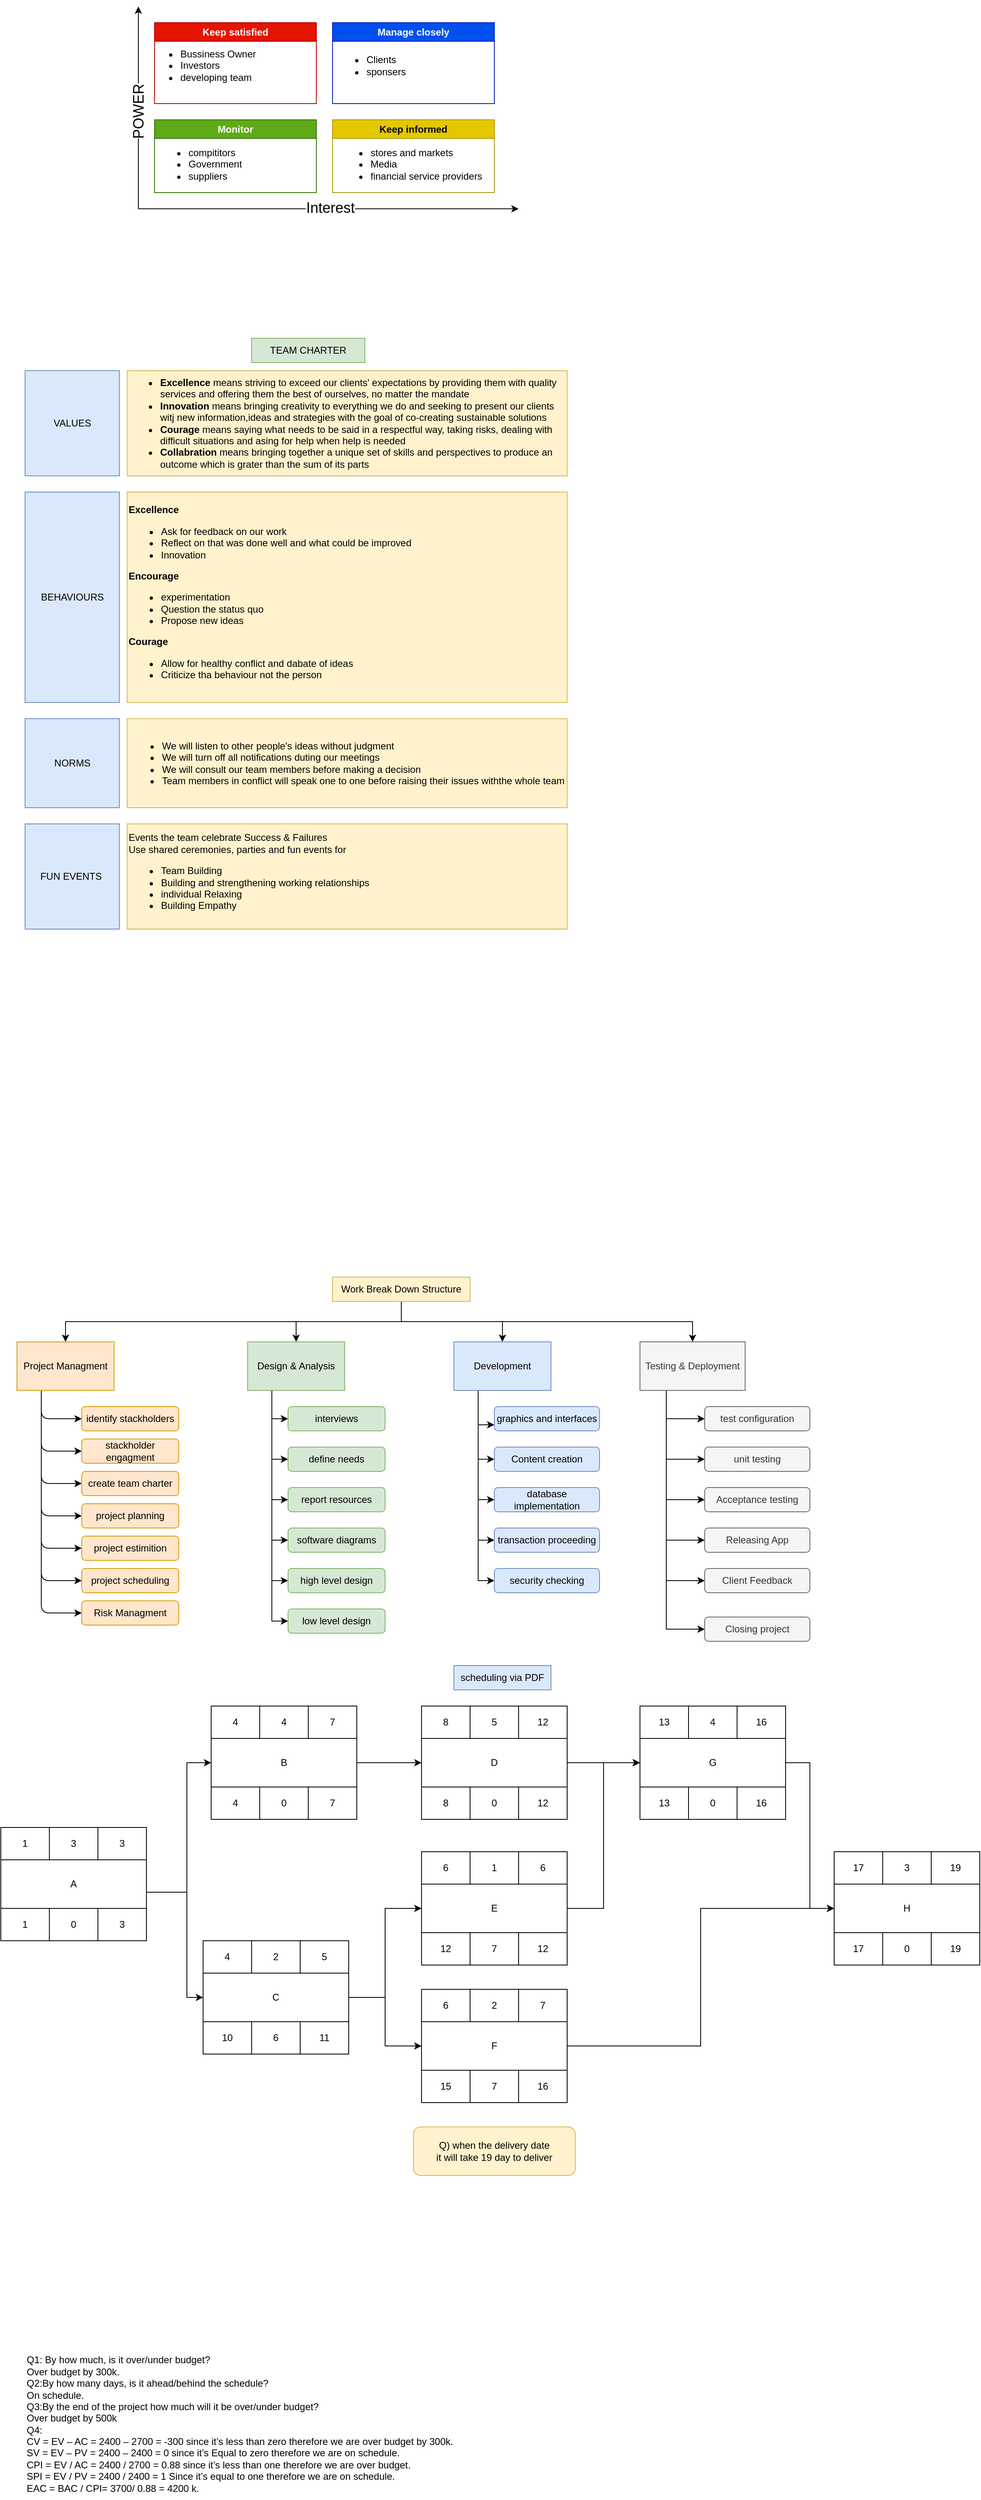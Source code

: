 <mxfile version="21.6.5" type="device">
  <diagram name="Page-1" id="Hnr4BT3DM6i87eSuXTA5">
    <mxGraphModel dx="568" dy="292" grid="1" gridSize="10" guides="1" tooltips="1" connect="1" arrows="1" fold="1" page="1" pageScale="1" pageWidth="1169" pageHeight="1654" math="0" shadow="0">
      <root>
        <mxCell id="0" />
        <mxCell id="1" parent="0" />
        <mxCell id="xO2AjzX3wB4_eJEhIPex-1" value="" style="endArrow=classic;html=1;rounded=0;" edge="1" parent="1">
          <mxGeometry width="50" height="50" relative="1" as="geometry">
            <mxPoint x="280" y="380" as="sourcePoint" />
            <mxPoint x="280" y="130" as="targetPoint" />
          </mxGeometry>
        </mxCell>
        <mxCell id="xO2AjzX3wB4_eJEhIPex-8" value="&lt;font style=&quot;font-size: 18px;&quot;&gt;POWER&lt;/font&gt;" style="edgeLabel;html=1;align=center;verticalAlign=middle;resizable=0;points=[];rotation=-90;" vertex="1" connectable="0" parent="xO2AjzX3wB4_eJEhIPex-1">
          <mxGeometry x="0.07" y="-4" relative="1" as="geometry">
            <mxPoint x="-4" y="14" as="offset" />
          </mxGeometry>
        </mxCell>
        <mxCell id="xO2AjzX3wB4_eJEhIPex-3" value="Keep satisfied" style="swimlane;whiteSpace=wrap;html=1;fillColor=#e51400;fontColor=#ffffff;strokeColor=#B20000;" vertex="1" parent="1">
          <mxGeometry x="300" y="150" width="200" height="100" as="geometry" />
        </mxCell>
        <mxCell id="xO2AjzX3wB4_eJEhIPex-10" value="&lt;ul&gt;&lt;li&gt;Bussiness Owner&lt;/li&gt;&lt;li&gt;Investors&lt;/li&gt;&lt;li&gt;developing team&lt;br&gt;&lt;/li&gt;&lt;/ul&gt;" style="text;html=1;align=left;verticalAlign=middle;resizable=0;points=[];autosize=1;strokeColor=none;fillColor=none;" vertex="1" parent="xO2AjzX3wB4_eJEhIPex-3">
          <mxGeometry x="-10" y="13" width="160" height="80" as="geometry" />
        </mxCell>
        <mxCell id="xO2AjzX3wB4_eJEhIPex-4" value="Manage closely" style="swimlane;whiteSpace=wrap;html=1;fillColor=#0050ef;fontColor=#ffffff;strokeColor=#001DBC;" vertex="1" parent="1">
          <mxGeometry x="520" y="150" width="200" height="100" as="geometry" />
        </mxCell>
        <mxCell id="xO2AjzX3wB4_eJEhIPex-15" value="&lt;ul&gt;&lt;li&gt;Clients&lt;/li&gt;&lt;li&gt;sponsers&lt;/li&gt;&lt;/ul&gt;" style="text;html=1;strokeColor=none;fillColor=none;align=left;verticalAlign=middle;whiteSpace=wrap;rounded=0;" vertex="1" parent="xO2AjzX3wB4_eJEhIPex-4">
          <mxGeometry y="38" width="60" height="30" as="geometry" />
        </mxCell>
        <mxCell id="xO2AjzX3wB4_eJEhIPex-5" value="Monitor" style="swimlane;whiteSpace=wrap;html=1;fillColor=#60a917;fontColor=#ffffff;strokeColor=#2D7600;" vertex="1" parent="1">
          <mxGeometry x="300" y="270" width="200" height="90" as="geometry" />
        </mxCell>
        <mxCell id="xO2AjzX3wB4_eJEhIPex-14" value="&lt;ul&gt;&lt;li&gt;compititors&lt;/li&gt;&lt;li&gt;Government&lt;br&gt;&lt;/li&gt;&lt;li&gt;suppliers&lt;br&gt;&lt;/li&gt;&lt;/ul&gt;" style="text;html=1;strokeColor=none;fillColor=none;align=left;verticalAlign=middle;whiteSpace=wrap;rounded=0;" vertex="1" parent="xO2AjzX3wB4_eJEhIPex-5">
          <mxGeometry y="40" width="60" height="30" as="geometry" />
        </mxCell>
        <mxCell id="xO2AjzX3wB4_eJEhIPex-6" value="Keep informed" style="swimlane;whiteSpace=wrap;html=1;fillColor=#e3c800;fontColor=#000000;strokeColor=#B09500;" vertex="1" parent="1">
          <mxGeometry x="520" y="270" width="200" height="90" as="geometry" />
        </mxCell>
        <mxCell id="xO2AjzX3wB4_eJEhIPex-13" value="&lt;ul&gt;&lt;li&gt;stores and markets&lt;/li&gt;&lt;li&gt;Media&lt;/li&gt;&lt;li&gt;financial service providers&lt;/li&gt;&lt;/ul&gt;" style="text;html=1;strokeColor=none;fillColor=none;align=left;verticalAlign=middle;whiteSpace=wrap;rounded=0;" vertex="1" parent="xO2AjzX3wB4_eJEhIPex-6">
          <mxGeometry x="5" y="40" width="190" height="30" as="geometry" />
        </mxCell>
        <mxCell id="xO2AjzX3wB4_eJEhIPex-7" value="" style="endArrow=classic;html=1;rounded=0;" edge="1" parent="1">
          <mxGeometry width="50" height="50" relative="1" as="geometry">
            <mxPoint x="280" y="380" as="sourcePoint" />
            <mxPoint x="750" y="380" as="targetPoint" />
          </mxGeometry>
        </mxCell>
        <mxCell id="xO2AjzX3wB4_eJEhIPex-9" value="&lt;font style=&quot;font-size: 18px;&quot;&gt;Interest&lt;/font&gt;" style="edgeLabel;html=1;align=center;verticalAlign=middle;resizable=0;points=[];" vertex="1" connectable="0" parent="xO2AjzX3wB4_eJEhIPex-7">
          <mxGeometry x="0.008" y="1" relative="1" as="geometry">
            <mxPoint as="offset" />
          </mxGeometry>
        </mxCell>
        <mxCell id="xO2AjzX3wB4_eJEhIPex-20" value="" style="group" vertex="1" connectable="0" parent="1">
          <mxGeometry x="140" y="580" width="670" height="130" as="geometry" />
        </mxCell>
        <mxCell id="xO2AjzX3wB4_eJEhIPex-18" value="VALUES" style="rounded=0;whiteSpace=wrap;html=1;fillColor=#dae8fc;strokeColor=#6c8ebf;" vertex="1" parent="xO2AjzX3wB4_eJEhIPex-20">
          <mxGeometry width="116.522" height="130" as="geometry" />
        </mxCell>
        <mxCell id="xO2AjzX3wB4_eJEhIPex-19" value="&lt;ul&gt;&lt;li style=&quot;text-align: left;&quot;&gt;&lt;b&gt;Excellence &lt;/b&gt;means striving to exceed our clients&#39; expectations by providing them with quality services and offering them the best of ourselves, no matter the mandate&lt;/li&gt;&lt;li style=&quot;text-align: left;&quot;&gt;&lt;b&gt;Innovation &lt;/b&gt;means bringing creativity to everything we do and seeking to present our clients witj new information,ideas and strategies with the goal of co-creating sustainable solutions&lt;/li&gt;&lt;li style=&quot;text-align: left;&quot;&gt;&lt;b&gt;Courage &lt;/b&gt;means saying what needs to be said in a respectful way, taking risks, dealing with difficult situations and asing for help when help is needed&lt;/li&gt;&lt;li style=&quot;text-align: left;&quot;&gt;&lt;b&gt;Collabration &lt;/b&gt;means bringing together a unique set of skills and perspectives to produce an outcome which is grater than the sum of its parts&lt;/li&gt;&lt;/ul&gt;" style="rounded=0;whiteSpace=wrap;html=1;fillColor=#fff2cc;strokeColor=#d6b656;" vertex="1" parent="xO2AjzX3wB4_eJEhIPex-20">
          <mxGeometry x="126.232" width="543.768" height="130" as="geometry" />
        </mxCell>
        <mxCell id="xO2AjzX3wB4_eJEhIPex-21" value="" style="group" vertex="1" connectable="0" parent="1">
          <mxGeometry x="140" y="730" width="670" height="260" as="geometry" />
        </mxCell>
        <mxCell id="xO2AjzX3wB4_eJEhIPex-22" value="BEHAVIOURS" style="rounded=0;whiteSpace=wrap;html=1;fillColor=#dae8fc;strokeColor=#6c8ebf;" vertex="1" parent="xO2AjzX3wB4_eJEhIPex-21">
          <mxGeometry width="116.522" height="260" as="geometry" />
        </mxCell>
        <mxCell id="xO2AjzX3wB4_eJEhIPex-23" value="&lt;div style=&quot;&quot;&gt;&lt;b style=&quot;background-color: initial;&quot;&gt;Excellence&lt;/b&gt;&lt;/div&gt;&lt;div style=&quot;&quot;&gt;&lt;ul&gt;&lt;li&gt;&lt;span style=&quot;background-color: initial;&quot;&gt;Ask for feedback on our work&lt;/span&gt;&lt;/li&gt;&lt;li&gt;&lt;span style=&quot;background-color: initial;&quot;&gt;Reflect on that was done well and what could be improved&amp;nbsp;&lt;/span&gt;&lt;/li&gt;&lt;li&gt;&lt;span style=&quot;background-color: initial;&quot;&gt;Innovation&lt;/span&gt;&lt;/li&gt;&lt;/ul&gt;&lt;/div&gt;&lt;div style=&quot;&quot;&gt;&lt;span style=&quot;background-color: initial;&quot;&gt;&lt;b&gt;Encourage&amp;nbsp;&lt;/b&gt;&lt;/span&gt;&lt;/div&gt;&lt;div style=&quot;&quot;&gt;&lt;ul&gt;&lt;li&gt;&lt;span style=&quot;background-color: initial;&quot;&gt;experimentation&lt;/span&gt;&lt;/li&gt;&lt;li&gt;&lt;span style=&quot;background-color: initial;&quot;&gt;Question the status quo&lt;/span&gt;&lt;/li&gt;&lt;li&gt;&lt;span style=&quot;background-color: initial;&quot;&gt;Propose new ideas&lt;/span&gt;&lt;/li&gt;&lt;/ul&gt;&lt;div&gt;&lt;b&gt;Courage&lt;/b&gt;&lt;/div&gt;&lt;div&gt;&lt;ul&gt;&lt;li&gt;Allow for healthy conflict and dabate of ideas&amp;nbsp;&lt;/li&gt;&lt;li&gt;Criticize tha behaviour not the person&lt;/li&gt;&lt;/ul&gt;&lt;/div&gt;&lt;/div&gt;" style="rounded=0;whiteSpace=wrap;html=1;align=left;fillColor=#fff2cc;strokeColor=#d6b656;" vertex="1" parent="xO2AjzX3wB4_eJEhIPex-21">
          <mxGeometry x="126.232" width="543.768" height="260" as="geometry" />
        </mxCell>
        <mxCell id="xO2AjzX3wB4_eJEhIPex-24" value="" style="group" vertex="1" connectable="0" parent="1">
          <mxGeometry x="140" y="1140" width="670" height="130" as="geometry" />
        </mxCell>
        <mxCell id="xO2AjzX3wB4_eJEhIPex-25" value="FUN EVENTS&amp;nbsp;" style="rounded=0;whiteSpace=wrap;html=1;fillColor=#dae8fc;strokeColor=#6c8ebf;" vertex="1" parent="xO2AjzX3wB4_eJEhIPex-24">
          <mxGeometry width="116.522" height="130" as="geometry" />
        </mxCell>
        <mxCell id="xO2AjzX3wB4_eJEhIPex-26" value="&lt;div style=&quot;&quot;&gt;&lt;span style=&quot;background-color: initial;&quot;&gt;Events the team celebrate Success &amp;amp; Failures&lt;/span&gt;&lt;/div&gt;&lt;div style=&quot;&quot;&gt;&lt;span style=&quot;background-color: initial;&quot;&gt;Use shared ceremonies, parties and fun events for&lt;/span&gt;&lt;/div&gt;&lt;div style=&quot;&quot;&gt;&lt;ul&gt;&lt;li&gt;&lt;span style=&quot;background-color: initial;&quot;&gt;Team Building&lt;/span&gt;&lt;/li&gt;&lt;li&gt;&lt;span style=&quot;background-color: initial;&quot;&gt;Building and strengthening working relationships&lt;/span&gt;&lt;/li&gt;&lt;li&gt;&lt;span style=&quot;background-color: initial;&quot;&gt;individual Relaxing&lt;/span&gt;&lt;/li&gt;&lt;li&gt;&lt;span style=&quot;background-color: initial;&quot;&gt;Building Empathy&lt;/span&gt;&lt;/li&gt;&lt;/ul&gt;&lt;/div&gt;" style="rounded=0;whiteSpace=wrap;html=1;align=left;fillColor=#fff2cc;strokeColor=#d6b656;" vertex="1" parent="xO2AjzX3wB4_eJEhIPex-24">
          <mxGeometry x="126.232" width="543.768" height="130" as="geometry" />
        </mxCell>
        <mxCell id="xO2AjzX3wB4_eJEhIPex-27" value="" style="group" vertex="1" connectable="0" parent="1">
          <mxGeometry x="140" y="1010" width="670" height="110" as="geometry" />
        </mxCell>
        <mxCell id="xO2AjzX3wB4_eJEhIPex-28" value="NORMS" style="rounded=0;whiteSpace=wrap;html=1;fillColor=#dae8fc;strokeColor=#6c8ebf;" vertex="1" parent="xO2AjzX3wB4_eJEhIPex-27">
          <mxGeometry width="116.522" height="110" as="geometry" />
        </mxCell>
        <mxCell id="xO2AjzX3wB4_eJEhIPex-29" value="&lt;div style=&quot;text-align: left;&quot;&gt;&lt;ul&gt;&lt;li&gt;&lt;span style=&quot;background-color: initial;&quot;&gt;We will listen to other people&#39;s ideas without judgment&lt;/span&gt;&lt;/li&gt;&lt;li&gt;&lt;span style=&quot;background-color: initial;&quot;&gt;We will turn off all notifications duting our meetings&lt;/span&gt;&lt;/li&gt;&lt;li&gt;&lt;span style=&quot;background-color: initial;&quot;&gt;We will consult our team members before making a decision&lt;/span&gt;&lt;/li&gt;&lt;li&gt;&lt;span style=&quot;background-color: initial;&quot;&gt;Team members in conflict will speak one to one before raising their issues withthe whole team&lt;/span&gt;&lt;/li&gt;&lt;/ul&gt;&lt;/div&gt;" style="rounded=0;whiteSpace=wrap;html=1;fillColor=#fff2cc;strokeColor=#d6b656;" vertex="1" parent="xO2AjzX3wB4_eJEhIPex-27">
          <mxGeometry x="126.232" width="543.768" height="110" as="geometry" />
        </mxCell>
        <mxCell id="xO2AjzX3wB4_eJEhIPex-37" value="TEAM CHARTER" style="text;html=1;strokeColor=#82b366;fillColor=#d5e8d4;align=center;verticalAlign=middle;whiteSpace=wrap;rounded=0;" vertex="1" parent="1">
          <mxGeometry x="420" y="540" width="140" height="30" as="geometry" />
        </mxCell>
        <mxCell id="xO2AjzX3wB4_eJEhIPex-83" style="edgeStyle=orthogonalEdgeStyle;rounded=0;orthogonalLoop=1;jettySize=auto;html=1;exitX=0.5;exitY=1;exitDx=0;exitDy=0;entryX=0.5;entryY=0;entryDx=0;entryDy=0;" edge="1" parent="1" source="xO2AjzX3wB4_eJEhIPex-38" target="xO2AjzX3wB4_eJEhIPex-39">
          <mxGeometry relative="1" as="geometry" />
        </mxCell>
        <mxCell id="xO2AjzX3wB4_eJEhIPex-84" style="edgeStyle=orthogonalEdgeStyle;rounded=0;orthogonalLoop=1;jettySize=auto;html=1;exitX=0.5;exitY=1;exitDx=0;exitDy=0;entryX=0.5;entryY=0;entryDx=0;entryDy=0;" edge="1" parent="1" source="xO2AjzX3wB4_eJEhIPex-38" target="xO2AjzX3wB4_eJEhIPex-40">
          <mxGeometry relative="1" as="geometry" />
        </mxCell>
        <mxCell id="xO2AjzX3wB4_eJEhIPex-85" style="edgeStyle=orthogonalEdgeStyle;rounded=0;orthogonalLoop=1;jettySize=auto;html=1;exitX=0.5;exitY=1;exitDx=0;exitDy=0;entryX=0.5;entryY=0;entryDx=0;entryDy=0;" edge="1" parent="1" source="xO2AjzX3wB4_eJEhIPex-38" target="xO2AjzX3wB4_eJEhIPex-41">
          <mxGeometry relative="1" as="geometry" />
        </mxCell>
        <mxCell id="xO2AjzX3wB4_eJEhIPex-86" style="edgeStyle=orthogonalEdgeStyle;rounded=0;orthogonalLoop=1;jettySize=auto;html=1;exitX=0.5;exitY=1;exitDx=0;exitDy=0;" edge="1" parent="1" source="xO2AjzX3wB4_eJEhIPex-38" target="xO2AjzX3wB4_eJEhIPex-42">
          <mxGeometry relative="1" as="geometry" />
        </mxCell>
        <mxCell id="xO2AjzX3wB4_eJEhIPex-38" value="Work Break Down Structure" style="text;html=1;strokeColor=#d6b656;fillColor=#fff2cc;align=center;verticalAlign=middle;whiteSpace=wrap;rounded=0;" vertex="1" parent="1">
          <mxGeometry x="520" y="1700" width="170" height="30" as="geometry" />
        </mxCell>
        <mxCell id="xO2AjzX3wB4_eJEhIPex-46" style="edgeStyle=orthogonalEdgeStyle;rounded=1;orthogonalLoop=1;jettySize=auto;html=1;exitX=0.25;exitY=1;exitDx=0;exitDy=0;entryX=0;entryY=0.5;entryDx=0;entryDy=0;" edge="1" parent="1" source="xO2AjzX3wB4_eJEhIPex-39" target="xO2AjzX3wB4_eJEhIPex-45">
          <mxGeometry relative="1" as="geometry" />
        </mxCell>
        <mxCell id="xO2AjzX3wB4_eJEhIPex-48" style="edgeStyle=orthogonalEdgeStyle;orthogonalLoop=1;jettySize=auto;html=1;exitX=0.25;exitY=1;exitDx=0;exitDy=0;entryX=0;entryY=0.5;entryDx=0;entryDy=0;rounded=1;" edge="1" parent="1" source="xO2AjzX3wB4_eJEhIPex-39" target="xO2AjzX3wB4_eJEhIPex-47">
          <mxGeometry relative="1" as="geometry" />
        </mxCell>
        <mxCell id="xO2AjzX3wB4_eJEhIPex-50" style="edgeStyle=orthogonalEdgeStyle;rounded=1;orthogonalLoop=1;jettySize=auto;html=1;exitX=0.25;exitY=1;exitDx=0;exitDy=0;entryX=0;entryY=0.5;entryDx=0;entryDy=0;" edge="1" parent="1" source="xO2AjzX3wB4_eJEhIPex-39" target="xO2AjzX3wB4_eJEhIPex-49">
          <mxGeometry relative="1" as="geometry" />
        </mxCell>
        <mxCell id="xO2AjzX3wB4_eJEhIPex-55" style="edgeStyle=orthogonalEdgeStyle;rounded=1;orthogonalLoop=1;jettySize=auto;html=1;exitX=0.25;exitY=1;exitDx=0;exitDy=0;entryX=0;entryY=0.5;entryDx=0;entryDy=0;" edge="1" parent="1" source="xO2AjzX3wB4_eJEhIPex-39" target="xO2AjzX3wB4_eJEhIPex-51">
          <mxGeometry relative="1" as="geometry" />
        </mxCell>
        <mxCell id="xO2AjzX3wB4_eJEhIPex-56" style="edgeStyle=orthogonalEdgeStyle;rounded=1;orthogonalLoop=1;jettySize=auto;html=1;exitX=0.25;exitY=1;exitDx=0;exitDy=0;entryX=0;entryY=0.5;entryDx=0;entryDy=0;" edge="1" parent="1" source="xO2AjzX3wB4_eJEhIPex-39" target="xO2AjzX3wB4_eJEhIPex-54">
          <mxGeometry relative="1" as="geometry" />
        </mxCell>
        <mxCell id="xO2AjzX3wB4_eJEhIPex-57" style="edgeStyle=orthogonalEdgeStyle;rounded=1;orthogonalLoop=1;jettySize=auto;html=1;exitX=0.25;exitY=1;exitDx=0;exitDy=0;entryX=0;entryY=0.5;entryDx=0;entryDy=0;" edge="1" parent="1" source="xO2AjzX3wB4_eJEhIPex-39" target="xO2AjzX3wB4_eJEhIPex-53">
          <mxGeometry relative="1" as="geometry" />
        </mxCell>
        <mxCell id="xO2AjzX3wB4_eJEhIPex-58" style="edgeStyle=orthogonalEdgeStyle;rounded=1;orthogonalLoop=1;jettySize=auto;html=1;exitX=0.25;exitY=1;exitDx=0;exitDy=0;entryX=0;entryY=0.5;entryDx=0;entryDy=0;" edge="1" parent="1" source="xO2AjzX3wB4_eJEhIPex-39" target="xO2AjzX3wB4_eJEhIPex-52">
          <mxGeometry relative="1" as="geometry" />
        </mxCell>
        <mxCell id="xO2AjzX3wB4_eJEhIPex-39" value="Project Managment" style="rounded=0;whiteSpace=wrap;html=1;fillColor=#ffe6cc;strokeColor=#d79b00;" vertex="1" parent="1">
          <mxGeometry x="130" y="1780" width="120" height="60" as="geometry" />
        </mxCell>
        <mxCell id="xO2AjzX3wB4_eJEhIPex-67" style="edgeStyle=orthogonalEdgeStyle;rounded=0;orthogonalLoop=1;jettySize=auto;html=1;exitX=0.25;exitY=1;exitDx=0;exitDy=0;entryX=0;entryY=0.5;entryDx=0;entryDy=0;" edge="1" parent="1" source="xO2AjzX3wB4_eJEhIPex-40" target="xO2AjzX3wB4_eJEhIPex-59">
          <mxGeometry relative="1" as="geometry" />
        </mxCell>
        <mxCell id="xO2AjzX3wB4_eJEhIPex-68" style="edgeStyle=orthogonalEdgeStyle;rounded=0;orthogonalLoop=1;jettySize=auto;html=1;exitX=0.25;exitY=1;exitDx=0;exitDy=0;entryX=0;entryY=0.5;entryDx=0;entryDy=0;" edge="1" parent="1" source="xO2AjzX3wB4_eJEhIPex-40" target="xO2AjzX3wB4_eJEhIPex-60">
          <mxGeometry relative="1" as="geometry" />
        </mxCell>
        <mxCell id="xO2AjzX3wB4_eJEhIPex-69" style="edgeStyle=orthogonalEdgeStyle;rounded=0;orthogonalLoop=1;jettySize=auto;html=1;exitX=0.25;exitY=1;exitDx=0;exitDy=0;entryX=0;entryY=0.5;entryDx=0;entryDy=0;" edge="1" parent="1" source="xO2AjzX3wB4_eJEhIPex-40" target="xO2AjzX3wB4_eJEhIPex-63">
          <mxGeometry relative="1" as="geometry" />
        </mxCell>
        <mxCell id="xO2AjzX3wB4_eJEhIPex-70" style="edgeStyle=orthogonalEdgeStyle;rounded=0;orthogonalLoop=1;jettySize=auto;html=1;exitX=0.25;exitY=1;exitDx=0;exitDy=0;entryX=0;entryY=0.5;entryDx=0;entryDy=0;" edge="1" parent="1" source="xO2AjzX3wB4_eJEhIPex-40" target="xO2AjzX3wB4_eJEhIPex-64">
          <mxGeometry relative="1" as="geometry" />
        </mxCell>
        <mxCell id="xO2AjzX3wB4_eJEhIPex-71" style="edgeStyle=orthogonalEdgeStyle;rounded=0;orthogonalLoop=1;jettySize=auto;html=1;exitX=0.25;exitY=1;exitDx=0;exitDy=0;entryX=0;entryY=0.5;entryDx=0;entryDy=0;" edge="1" parent="1" source="xO2AjzX3wB4_eJEhIPex-40" target="xO2AjzX3wB4_eJEhIPex-65">
          <mxGeometry relative="1" as="geometry" />
        </mxCell>
        <mxCell id="xO2AjzX3wB4_eJEhIPex-72" style="edgeStyle=orthogonalEdgeStyle;rounded=0;orthogonalLoop=1;jettySize=auto;html=1;exitX=0.25;exitY=1;exitDx=0;exitDy=0;entryX=0;entryY=0.5;entryDx=0;entryDy=0;" edge="1" parent="1" source="xO2AjzX3wB4_eJEhIPex-40" target="xO2AjzX3wB4_eJEhIPex-66">
          <mxGeometry relative="1" as="geometry" />
        </mxCell>
        <mxCell id="xO2AjzX3wB4_eJEhIPex-40" value="Design &amp;amp; Analysis" style="rounded=0;whiteSpace=wrap;html=1;fillColor=#d5e8d4;strokeColor=#82b366;" vertex="1" parent="1">
          <mxGeometry x="415" y="1780" width="120" height="60" as="geometry" />
        </mxCell>
        <mxCell id="xO2AjzX3wB4_eJEhIPex-78" style="edgeStyle=orthogonalEdgeStyle;rounded=0;orthogonalLoop=1;jettySize=auto;html=1;exitX=0.25;exitY=1;exitDx=0;exitDy=0;entryX=0;entryY=0.75;entryDx=0;entryDy=0;" edge="1" parent="1" source="xO2AjzX3wB4_eJEhIPex-41" target="xO2AjzX3wB4_eJEhIPex-73">
          <mxGeometry relative="1" as="geometry" />
        </mxCell>
        <mxCell id="xO2AjzX3wB4_eJEhIPex-79" style="edgeStyle=orthogonalEdgeStyle;rounded=0;orthogonalLoop=1;jettySize=auto;html=1;exitX=0.25;exitY=1;exitDx=0;exitDy=0;entryX=0;entryY=0.5;entryDx=0;entryDy=0;" edge="1" parent="1" source="xO2AjzX3wB4_eJEhIPex-41" target="xO2AjzX3wB4_eJEhIPex-74">
          <mxGeometry relative="1" as="geometry" />
        </mxCell>
        <mxCell id="xO2AjzX3wB4_eJEhIPex-80" style="edgeStyle=orthogonalEdgeStyle;rounded=0;orthogonalLoop=1;jettySize=auto;html=1;exitX=0.25;exitY=1;exitDx=0;exitDy=0;entryX=0;entryY=0.5;entryDx=0;entryDy=0;" edge="1" parent="1" source="xO2AjzX3wB4_eJEhIPex-41" target="xO2AjzX3wB4_eJEhIPex-75">
          <mxGeometry relative="1" as="geometry" />
        </mxCell>
        <mxCell id="xO2AjzX3wB4_eJEhIPex-81" style="edgeStyle=orthogonalEdgeStyle;rounded=0;orthogonalLoop=1;jettySize=auto;html=1;exitX=0.25;exitY=1;exitDx=0;exitDy=0;entryX=0;entryY=0.5;entryDx=0;entryDy=0;" edge="1" parent="1" source="xO2AjzX3wB4_eJEhIPex-41" target="xO2AjzX3wB4_eJEhIPex-76">
          <mxGeometry relative="1" as="geometry" />
        </mxCell>
        <mxCell id="xO2AjzX3wB4_eJEhIPex-82" style="edgeStyle=orthogonalEdgeStyle;rounded=0;orthogonalLoop=1;jettySize=auto;html=1;exitX=0.25;exitY=1;exitDx=0;exitDy=0;entryX=0;entryY=0.5;entryDx=0;entryDy=0;" edge="1" parent="1" source="xO2AjzX3wB4_eJEhIPex-41" target="xO2AjzX3wB4_eJEhIPex-77">
          <mxGeometry relative="1" as="geometry" />
        </mxCell>
        <mxCell id="xO2AjzX3wB4_eJEhIPex-41" value="Development" style="rounded=0;whiteSpace=wrap;html=1;fillColor=#dae8fc;strokeColor=#6c8ebf;" vertex="1" parent="1">
          <mxGeometry x="670" y="1780" width="120" height="60" as="geometry" />
        </mxCell>
        <mxCell id="xO2AjzX3wB4_eJEhIPex-94" style="edgeStyle=orthogonalEdgeStyle;rounded=0;orthogonalLoop=1;jettySize=auto;html=1;exitX=0.25;exitY=1;exitDx=0;exitDy=0;entryX=0;entryY=0.5;entryDx=0;entryDy=0;" edge="1" parent="1" source="xO2AjzX3wB4_eJEhIPex-42" target="xO2AjzX3wB4_eJEhIPex-88">
          <mxGeometry relative="1" as="geometry" />
        </mxCell>
        <mxCell id="xO2AjzX3wB4_eJEhIPex-95" style="edgeStyle=orthogonalEdgeStyle;rounded=0;orthogonalLoop=1;jettySize=auto;html=1;exitX=0.25;exitY=1;exitDx=0;exitDy=0;entryX=0;entryY=0.5;entryDx=0;entryDy=0;" edge="1" parent="1" source="xO2AjzX3wB4_eJEhIPex-42" target="xO2AjzX3wB4_eJEhIPex-87">
          <mxGeometry relative="1" as="geometry" />
        </mxCell>
        <mxCell id="xO2AjzX3wB4_eJEhIPex-96" style="edgeStyle=orthogonalEdgeStyle;rounded=0;orthogonalLoop=1;jettySize=auto;html=1;exitX=0.25;exitY=1;exitDx=0;exitDy=0;entryX=0;entryY=0.5;entryDx=0;entryDy=0;" edge="1" parent="1" source="xO2AjzX3wB4_eJEhIPex-42" target="xO2AjzX3wB4_eJEhIPex-89">
          <mxGeometry relative="1" as="geometry" />
        </mxCell>
        <mxCell id="xO2AjzX3wB4_eJEhIPex-97" style="edgeStyle=orthogonalEdgeStyle;rounded=0;orthogonalLoop=1;jettySize=auto;html=1;exitX=0.25;exitY=1;exitDx=0;exitDy=0;entryX=0;entryY=0.5;entryDx=0;entryDy=0;" edge="1" parent="1" source="xO2AjzX3wB4_eJEhIPex-42" target="xO2AjzX3wB4_eJEhIPex-90">
          <mxGeometry relative="1" as="geometry" />
        </mxCell>
        <mxCell id="xO2AjzX3wB4_eJEhIPex-98" style="edgeStyle=orthogonalEdgeStyle;rounded=0;orthogonalLoop=1;jettySize=auto;html=1;exitX=0.25;exitY=1;exitDx=0;exitDy=0;entryX=0;entryY=0.5;entryDx=0;entryDy=0;" edge="1" parent="1" source="xO2AjzX3wB4_eJEhIPex-42" target="xO2AjzX3wB4_eJEhIPex-92">
          <mxGeometry relative="1" as="geometry" />
        </mxCell>
        <mxCell id="xO2AjzX3wB4_eJEhIPex-99" style="edgeStyle=orthogonalEdgeStyle;rounded=0;orthogonalLoop=1;jettySize=auto;html=1;exitX=0.25;exitY=1;exitDx=0;exitDy=0;entryX=0;entryY=0.5;entryDx=0;entryDy=0;" edge="1" parent="1" source="xO2AjzX3wB4_eJEhIPex-42" target="xO2AjzX3wB4_eJEhIPex-93">
          <mxGeometry relative="1" as="geometry" />
        </mxCell>
        <mxCell id="xO2AjzX3wB4_eJEhIPex-42" value="Testing &amp;amp; Deployment" style="rounded=0;whiteSpace=wrap;html=1;fillColor=#f5f5f5;fontColor=#333333;strokeColor=#666666;" vertex="1" parent="1">
          <mxGeometry x="900" y="1780" width="130" height="60" as="geometry" />
        </mxCell>
        <mxCell id="xO2AjzX3wB4_eJEhIPex-45" value="identify stackholders" style="rounded=1;whiteSpace=wrap;html=1;fillColor=#ffe6cc;strokeColor=#d79b00;" vertex="1" parent="1">
          <mxGeometry x="210" y="1860" width="120" height="30" as="geometry" />
        </mxCell>
        <mxCell id="xO2AjzX3wB4_eJEhIPex-47" value="stackholder engagment" style="rounded=1;whiteSpace=wrap;html=1;fillColor=#ffe6cc;strokeColor=#d79b00;" vertex="1" parent="1">
          <mxGeometry x="210" y="1900" width="120" height="30" as="geometry" />
        </mxCell>
        <mxCell id="xO2AjzX3wB4_eJEhIPex-49" value="create team charter" style="rounded=1;whiteSpace=wrap;html=1;fillColor=#ffe6cc;strokeColor=#d79b00;" vertex="1" parent="1">
          <mxGeometry x="210" y="1940" width="120" height="30" as="geometry" />
        </mxCell>
        <mxCell id="xO2AjzX3wB4_eJEhIPex-51" value="project planning" style="rounded=1;whiteSpace=wrap;html=1;fillColor=#ffe6cc;strokeColor=#d79b00;" vertex="1" parent="1">
          <mxGeometry x="210" y="1980" width="120" height="30" as="geometry" />
        </mxCell>
        <mxCell id="xO2AjzX3wB4_eJEhIPex-52" value="Risk Managment" style="rounded=1;whiteSpace=wrap;html=1;fillColor=#ffe6cc;strokeColor=#d79b00;" vertex="1" parent="1">
          <mxGeometry x="210" y="2100" width="120" height="30" as="geometry" />
        </mxCell>
        <mxCell id="xO2AjzX3wB4_eJEhIPex-53" value="project scheduling" style="rounded=1;whiteSpace=wrap;html=1;fillColor=#ffe6cc;strokeColor=#d79b00;" vertex="1" parent="1">
          <mxGeometry x="210" y="2060" width="120" height="30" as="geometry" />
        </mxCell>
        <mxCell id="xO2AjzX3wB4_eJEhIPex-54" value="project estimition" style="rounded=1;whiteSpace=wrap;html=1;fillColor=#ffe6cc;strokeColor=#d79b00;" vertex="1" parent="1">
          <mxGeometry x="210" y="2020" width="120" height="30" as="geometry" />
        </mxCell>
        <mxCell id="xO2AjzX3wB4_eJEhIPex-59" value="interviews" style="rounded=1;whiteSpace=wrap;html=1;fillColor=#d5e8d4;strokeColor=#82b366;" vertex="1" parent="1">
          <mxGeometry x="465" y="1860" width="120" height="30" as="geometry" />
        </mxCell>
        <mxCell id="xO2AjzX3wB4_eJEhIPex-60" value="define needs" style="rounded=1;whiteSpace=wrap;html=1;fillColor=#d5e8d4;strokeColor=#82b366;" vertex="1" parent="1">
          <mxGeometry x="465" y="1910" width="120" height="30" as="geometry" />
        </mxCell>
        <mxCell id="xO2AjzX3wB4_eJEhIPex-63" value="report resources" style="rounded=1;whiteSpace=wrap;html=1;fillColor=#d5e8d4;strokeColor=#82b366;" vertex="1" parent="1">
          <mxGeometry x="465" y="1960" width="120" height="30" as="geometry" />
        </mxCell>
        <mxCell id="xO2AjzX3wB4_eJEhIPex-64" value="software diagrams" style="rounded=1;whiteSpace=wrap;html=1;fillColor=#d5e8d4;strokeColor=#82b366;" vertex="1" parent="1">
          <mxGeometry x="465" y="2010" width="120" height="30" as="geometry" />
        </mxCell>
        <mxCell id="xO2AjzX3wB4_eJEhIPex-65" value="high level design" style="rounded=1;whiteSpace=wrap;html=1;fillColor=#d5e8d4;strokeColor=#82b366;" vertex="1" parent="1">
          <mxGeometry x="465" y="2060" width="120" height="30" as="geometry" />
        </mxCell>
        <mxCell id="xO2AjzX3wB4_eJEhIPex-66" value="low level design" style="rounded=1;whiteSpace=wrap;html=1;fillColor=#d5e8d4;strokeColor=#82b366;" vertex="1" parent="1">
          <mxGeometry x="465" y="2110" width="120" height="30" as="geometry" />
        </mxCell>
        <mxCell id="xO2AjzX3wB4_eJEhIPex-73" value="graphics and interfaces" style="rounded=1;whiteSpace=wrap;html=1;fillColor=#dae8fc;strokeColor=#6c8ebf;" vertex="1" parent="1">
          <mxGeometry x="720" y="1860" width="130" height="30" as="geometry" />
        </mxCell>
        <mxCell id="xO2AjzX3wB4_eJEhIPex-74" value="Content creation" style="rounded=1;whiteSpace=wrap;html=1;fillColor=#dae8fc;strokeColor=#6c8ebf;" vertex="1" parent="1">
          <mxGeometry x="720" y="1910" width="130" height="30" as="geometry" />
        </mxCell>
        <mxCell id="xO2AjzX3wB4_eJEhIPex-75" value="database implementation" style="rounded=1;whiteSpace=wrap;html=1;fillColor=#dae8fc;strokeColor=#6c8ebf;" vertex="1" parent="1">
          <mxGeometry x="720" y="1960" width="130" height="30" as="geometry" />
        </mxCell>
        <mxCell id="xO2AjzX3wB4_eJEhIPex-76" value="transaction proceeding" style="rounded=1;whiteSpace=wrap;html=1;fillColor=#dae8fc;strokeColor=#6c8ebf;" vertex="1" parent="1">
          <mxGeometry x="720" y="2010" width="130" height="30" as="geometry" />
        </mxCell>
        <mxCell id="xO2AjzX3wB4_eJEhIPex-77" value="security checking" style="rounded=1;whiteSpace=wrap;html=1;fillColor=#dae8fc;strokeColor=#6c8ebf;" vertex="1" parent="1">
          <mxGeometry x="720" y="2060" width="130" height="30" as="geometry" />
        </mxCell>
        <mxCell id="xO2AjzX3wB4_eJEhIPex-87" value="unit testing" style="rounded=1;whiteSpace=wrap;html=1;fillColor=#f5f5f5;fontColor=#333333;strokeColor=#666666;" vertex="1" parent="1">
          <mxGeometry x="980" y="1910" width="130" height="30" as="geometry" />
        </mxCell>
        <mxCell id="xO2AjzX3wB4_eJEhIPex-88" value="test configuration" style="rounded=1;whiteSpace=wrap;html=1;fillColor=#f5f5f5;fontColor=#333333;strokeColor=#666666;" vertex="1" parent="1">
          <mxGeometry x="980" y="1860" width="130" height="30" as="geometry" />
        </mxCell>
        <mxCell id="xO2AjzX3wB4_eJEhIPex-89" value="Acceptance testing" style="rounded=1;whiteSpace=wrap;html=1;fillColor=#f5f5f5;fontColor=#333333;strokeColor=#666666;" vertex="1" parent="1">
          <mxGeometry x="980" y="1960" width="130" height="30" as="geometry" />
        </mxCell>
        <mxCell id="xO2AjzX3wB4_eJEhIPex-90" value="Releasing App" style="rounded=1;whiteSpace=wrap;html=1;fillColor=#f5f5f5;fontColor=#333333;strokeColor=#666666;" vertex="1" parent="1">
          <mxGeometry x="980" y="2010" width="130" height="30" as="geometry" />
        </mxCell>
        <mxCell id="xO2AjzX3wB4_eJEhIPex-92" value="Client Feedback" style="rounded=1;whiteSpace=wrap;html=1;fillColor=#f5f5f5;fontColor=#333333;strokeColor=#666666;" vertex="1" parent="1">
          <mxGeometry x="980" y="2060" width="130" height="30" as="geometry" />
        </mxCell>
        <mxCell id="xO2AjzX3wB4_eJEhIPex-93" value="Closing project" style="rounded=1;whiteSpace=wrap;html=1;fillColor=#f5f5f5;fontColor=#333333;strokeColor=#666666;" vertex="1" parent="1">
          <mxGeometry x="980" y="2120" width="130" height="30" as="geometry" />
        </mxCell>
        <mxCell id="xO2AjzX3wB4_eJEhIPex-109" value="" style="group" vertex="1" connectable="0" parent="1">
          <mxGeometry x="110" y="2360" width="180" height="160" as="geometry" />
        </mxCell>
        <mxCell id="xO2AjzX3wB4_eJEhIPex-100" value="A" style="rounded=0;whiteSpace=wrap;html=1;" vertex="1" parent="xO2AjzX3wB4_eJEhIPex-109">
          <mxGeometry y="60" width="180" height="60" as="geometry" />
        </mxCell>
        <mxCell id="xO2AjzX3wB4_eJEhIPex-104" value="" style="group" vertex="1" connectable="0" parent="xO2AjzX3wB4_eJEhIPex-109">
          <mxGeometry width="180" height="60" as="geometry" />
        </mxCell>
        <mxCell id="xO2AjzX3wB4_eJEhIPex-101" value="1" style="rounded=0;whiteSpace=wrap;html=1;" vertex="1" parent="xO2AjzX3wB4_eJEhIPex-104">
          <mxGeometry y="20" width="60" height="40" as="geometry" />
        </mxCell>
        <mxCell id="xO2AjzX3wB4_eJEhIPex-102" value="3" style="rounded=0;whiteSpace=wrap;html=1;" vertex="1" parent="xO2AjzX3wB4_eJEhIPex-104">
          <mxGeometry x="60" y="20" width="60" height="40" as="geometry" />
        </mxCell>
        <mxCell id="xO2AjzX3wB4_eJEhIPex-103" value="3" style="rounded=0;whiteSpace=wrap;html=1;" vertex="1" parent="xO2AjzX3wB4_eJEhIPex-104">
          <mxGeometry x="120" y="20" width="60" height="40" as="geometry" />
        </mxCell>
        <mxCell id="xO2AjzX3wB4_eJEhIPex-105" value="" style="group" vertex="1" connectable="0" parent="xO2AjzX3wB4_eJEhIPex-109">
          <mxGeometry y="120" width="180" height="40" as="geometry" />
        </mxCell>
        <mxCell id="xO2AjzX3wB4_eJEhIPex-106" value="1" style="rounded=0;whiteSpace=wrap;html=1;" vertex="1" parent="xO2AjzX3wB4_eJEhIPex-105">
          <mxGeometry width="60" height="40" as="geometry" />
        </mxCell>
        <mxCell id="xO2AjzX3wB4_eJEhIPex-107" value="0" style="rounded=0;whiteSpace=wrap;html=1;" vertex="1" parent="xO2AjzX3wB4_eJEhIPex-105">
          <mxGeometry x="60" width="60" height="40" as="geometry" />
        </mxCell>
        <mxCell id="xO2AjzX3wB4_eJEhIPex-108" value="3" style="rounded=0;whiteSpace=wrap;html=1;" vertex="1" parent="xO2AjzX3wB4_eJEhIPex-105">
          <mxGeometry x="120" width="60" height="40" as="geometry" />
        </mxCell>
        <mxCell id="xO2AjzX3wB4_eJEhIPex-110" value="" style="group" vertex="1" connectable="0" parent="1">
          <mxGeometry x="370" y="2210" width="180" height="160" as="geometry" />
        </mxCell>
        <mxCell id="xO2AjzX3wB4_eJEhIPex-111" value="B" style="rounded=0;whiteSpace=wrap;html=1;" vertex="1" parent="xO2AjzX3wB4_eJEhIPex-110">
          <mxGeometry y="60" width="180" height="60" as="geometry" />
        </mxCell>
        <mxCell id="xO2AjzX3wB4_eJEhIPex-112" value="" style="group" vertex="1" connectable="0" parent="xO2AjzX3wB4_eJEhIPex-110">
          <mxGeometry width="180" height="60" as="geometry" />
        </mxCell>
        <mxCell id="xO2AjzX3wB4_eJEhIPex-113" value="4" style="rounded=0;whiteSpace=wrap;html=1;" vertex="1" parent="xO2AjzX3wB4_eJEhIPex-112">
          <mxGeometry y="20" width="60" height="40" as="geometry" />
        </mxCell>
        <mxCell id="xO2AjzX3wB4_eJEhIPex-114" value="4" style="rounded=0;whiteSpace=wrap;html=1;" vertex="1" parent="xO2AjzX3wB4_eJEhIPex-112">
          <mxGeometry x="60" y="20" width="60" height="40" as="geometry" />
        </mxCell>
        <mxCell id="xO2AjzX3wB4_eJEhIPex-115" value="7" style="rounded=0;whiteSpace=wrap;html=1;" vertex="1" parent="xO2AjzX3wB4_eJEhIPex-112">
          <mxGeometry x="120" y="20" width="60" height="40" as="geometry" />
        </mxCell>
        <mxCell id="xO2AjzX3wB4_eJEhIPex-116" value="" style="group" vertex="1" connectable="0" parent="xO2AjzX3wB4_eJEhIPex-110">
          <mxGeometry y="120" width="180" height="40" as="geometry" />
        </mxCell>
        <mxCell id="xO2AjzX3wB4_eJEhIPex-117" value="4" style="rounded=0;whiteSpace=wrap;html=1;" vertex="1" parent="xO2AjzX3wB4_eJEhIPex-116">
          <mxGeometry width="60" height="40" as="geometry" />
        </mxCell>
        <mxCell id="xO2AjzX3wB4_eJEhIPex-118" value="0" style="rounded=0;whiteSpace=wrap;html=1;" vertex="1" parent="xO2AjzX3wB4_eJEhIPex-116">
          <mxGeometry x="60" width="60" height="40" as="geometry" />
        </mxCell>
        <mxCell id="xO2AjzX3wB4_eJEhIPex-119" value="7" style="rounded=0;whiteSpace=wrap;html=1;" vertex="1" parent="xO2AjzX3wB4_eJEhIPex-116">
          <mxGeometry x="120" width="60" height="40" as="geometry" />
        </mxCell>
        <mxCell id="xO2AjzX3wB4_eJEhIPex-120" value="" style="group" vertex="1" connectable="0" parent="1">
          <mxGeometry x="360" y="2500" width="180" height="160" as="geometry" />
        </mxCell>
        <mxCell id="xO2AjzX3wB4_eJEhIPex-121" value="C" style="rounded=0;whiteSpace=wrap;html=1;" vertex="1" parent="xO2AjzX3wB4_eJEhIPex-120">
          <mxGeometry y="60" width="180" height="60" as="geometry" />
        </mxCell>
        <mxCell id="xO2AjzX3wB4_eJEhIPex-122" value="" style="group" vertex="1" connectable="0" parent="xO2AjzX3wB4_eJEhIPex-120">
          <mxGeometry width="180" height="60" as="geometry" />
        </mxCell>
        <mxCell id="xO2AjzX3wB4_eJEhIPex-123" value="4" style="rounded=0;whiteSpace=wrap;html=1;" vertex="1" parent="xO2AjzX3wB4_eJEhIPex-122">
          <mxGeometry y="20" width="60" height="40" as="geometry" />
        </mxCell>
        <mxCell id="xO2AjzX3wB4_eJEhIPex-124" value="2" style="rounded=0;whiteSpace=wrap;html=1;" vertex="1" parent="xO2AjzX3wB4_eJEhIPex-122">
          <mxGeometry x="60" y="20" width="60" height="40" as="geometry" />
        </mxCell>
        <mxCell id="xO2AjzX3wB4_eJEhIPex-125" value="5" style="rounded=0;whiteSpace=wrap;html=1;" vertex="1" parent="xO2AjzX3wB4_eJEhIPex-122">
          <mxGeometry x="120" y="20" width="60" height="40" as="geometry" />
        </mxCell>
        <mxCell id="xO2AjzX3wB4_eJEhIPex-126" value="" style="group" vertex="1" connectable="0" parent="xO2AjzX3wB4_eJEhIPex-120">
          <mxGeometry y="120" width="180" height="40" as="geometry" />
        </mxCell>
        <mxCell id="xO2AjzX3wB4_eJEhIPex-127" value="10" style="rounded=0;whiteSpace=wrap;html=1;" vertex="1" parent="xO2AjzX3wB4_eJEhIPex-126">
          <mxGeometry width="60" height="40" as="geometry" />
        </mxCell>
        <mxCell id="xO2AjzX3wB4_eJEhIPex-128" value="6" style="rounded=0;whiteSpace=wrap;html=1;" vertex="1" parent="xO2AjzX3wB4_eJEhIPex-126">
          <mxGeometry x="60" width="60" height="40" as="geometry" />
        </mxCell>
        <mxCell id="xO2AjzX3wB4_eJEhIPex-129" value="11" style="rounded=0;whiteSpace=wrap;html=1;" vertex="1" parent="xO2AjzX3wB4_eJEhIPex-126">
          <mxGeometry x="120" width="60" height="40" as="geometry" />
        </mxCell>
        <mxCell id="xO2AjzX3wB4_eJEhIPex-130" value="" style="group" vertex="1" connectable="0" parent="1">
          <mxGeometry x="630" y="2210" width="180" height="160" as="geometry" />
        </mxCell>
        <mxCell id="xO2AjzX3wB4_eJEhIPex-131" value="D" style="rounded=0;whiteSpace=wrap;html=1;" vertex="1" parent="xO2AjzX3wB4_eJEhIPex-130">
          <mxGeometry y="60" width="180" height="60" as="geometry" />
        </mxCell>
        <mxCell id="xO2AjzX3wB4_eJEhIPex-132" value="" style="group" vertex="1" connectable="0" parent="xO2AjzX3wB4_eJEhIPex-130">
          <mxGeometry width="180" height="60" as="geometry" />
        </mxCell>
        <mxCell id="xO2AjzX3wB4_eJEhIPex-133" value="8" style="rounded=0;whiteSpace=wrap;html=1;" vertex="1" parent="xO2AjzX3wB4_eJEhIPex-132">
          <mxGeometry y="20" width="60" height="40" as="geometry" />
        </mxCell>
        <mxCell id="xO2AjzX3wB4_eJEhIPex-134" value="5" style="rounded=0;whiteSpace=wrap;html=1;" vertex="1" parent="xO2AjzX3wB4_eJEhIPex-132">
          <mxGeometry x="60" y="20" width="60" height="40" as="geometry" />
        </mxCell>
        <mxCell id="xO2AjzX3wB4_eJEhIPex-135" value="12" style="rounded=0;whiteSpace=wrap;html=1;" vertex="1" parent="xO2AjzX3wB4_eJEhIPex-132">
          <mxGeometry x="120" y="20" width="60" height="40" as="geometry" />
        </mxCell>
        <mxCell id="xO2AjzX3wB4_eJEhIPex-136" value="" style="group" vertex="1" connectable="0" parent="xO2AjzX3wB4_eJEhIPex-130">
          <mxGeometry y="120" width="180" height="40" as="geometry" />
        </mxCell>
        <mxCell id="xO2AjzX3wB4_eJEhIPex-137" value="8" style="rounded=0;whiteSpace=wrap;html=1;" vertex="1" parent="xO2AjzX3wB4_eJEhIPex-136">
          <mxGeometry width="60" height="40" as="geometry" />
        </mxCell>
        <mxCell id="xO2AjzX3wB4_eJEhIPex-138" value="0" style="rounded=0;whiteSpace=wrap;html=1;" vertex="1" parent="xO2AjzX3wB4_eJEhIPex-136">
          <mxGeometry x="60" width="60" height="40" as="geometry" />
        </mxCell>
        <mxCell id="xO2AjzX3wB4_eJEhIPex-139" value="12" style="rounded=0;whiteSpace=wrap;html=1;" vertex="1" parent="xO2AjzX3wB4_eJEhIPex-136">
          <mxGeometry x="120" width="60" height="40" as="geometry" />
        </mxCell>
        <mxCell id="xO2AjzX3wB4_eJEhIPex-141" value="" style="group" vertex="1" connectable="0" parent="1">
          <mxGeometry x="900" y="2210" width="180" height="160" as="geometry" />
        </mxCell>
        <mxCell id="xO2AjzX3wB4_eJEhIPex-142" value="G" style="rounded=0;whiteSpace=wrap;html=1;" vertex="1" parent="xO2AjzX3wB4_eJEhIPex-141">
          <mxGeometry y="60" width="180" height="60" as="geometry" />
        </mxCell>
        <mxCell id="xO2AjzX3wB4_eJEhIPex-143" value="" style="group" vertex="1" connectable="0" parent="xO2AjzX3wB4_eJEhIPex-141">
          <mxGeometry width="180" height="60" as="geometry" />
        </mxCell>
        <mxCell id="xO2AjzX3wB4_eJEhIPex-144" value="13" style="rounded=0;whiteSpace=wrap;html=1;" vertex="1" parent="xO2AjzX3wB4_eJEhIPex-143">
          <mxGeometry y="20" width="60" height="40" as="geometry" />
        </mxCell>
        <mxCell id="xO2AjzX3wB4_eJEhIPex-145" value="4" style="rounded=0;whiteSpace=wrap;html=1;" vertex="1" parent="xO2AjzX3wB4_eJEhIPex-143">
          <mxGeometry x="60" y="20" width="60" height="40" as="geometry" />
        </mxCell>
        <mxCell id="xO2AjzX3wB4_eJEhIPex-146" value="16" style="rounded=0;whiteSpace=wrap;html=1;" vertex="1" parent="xO2AjzX3wB4_eJEhIPex-143">
          <mxGeometry x="120" y="20" width="60" height="40" as="geometry" />
        </mxCell>
        <mxCell id="xO2AjzX3wB4_eJEhIPex-147" value="" style="group" vertex="1" connectable="0" parent="xO2AjzX3wB4_eJEhIPex-141">
          <mxGeometry y="120" width="180" height="40" as="geometry" />
        </mxCell>
        <mxCell id="xO2AjzX3wB4_eJEhIPex-148" value="13" style="rounded=0;whiteSpace=wrap;html=1;" vertex="1" parent="xO2AjzX3wB4_eJEhIPex-147">
          <mxGeometry width="60" height="40" as="geometry" />
        </mxCell>
        <mxCell id="xO2AjzX3wB4_eJEhIPex-149" value="0" style="rounded=0;whiteSpace=wrap;html=1;" vertex="1" parent="xO2AjzX3wB4_eJEhIPex-147">
          <mxGeometry x="60" width="60" height="40" as="geometry" />
        </mxCell>
        <mxCell id="xO2AjzX3wB4_eJEhIPex-150" value="16" style="rounded=0;whiteSpace=wrap;html=1;" vertex="1" parent="xO2AjzX3wB4_eJEhIPex-147">
          <mxGeometry x="120" width="60" height="40" as="geometry" />
        </mxCell>
        <mxCell id="xO2AjzX3wB4_eJEhIPex-151" value="" style="group" vertex="1" connectable="0" parent="1">
          <mxGeometry x="1140" y="2390" width="180" height="160" as="geometry" />
        </mxCell>
        <mxCell id="xO2AjzX3wB4_eJEhIPex-152" value="H" style="rounded=0;whiteSpace=wrap;html=1;" vertex="1" parent="xO2AjzX3wB4_eJEhIPex-151">
          <mxGeometry y="60" width="180" height="60" as="geometry" />
        </mxCell>
        <mxCell id="xO2AjzX3wB4_eJEhIPex-153" value="" style="group" vertex="1" connectable="0" parent="xO2AjzX3wB4_eJEhIPex-151">
          <mxGeometry width="180" height="60" as="geometry" />
        </mxCell>
        <mxCell id="xO2AjzX3wB4_eJEhIPex-154" value="17" style="rounded=0;whiteSpace=wrap;html=1;" vertex="1" parent="xO2AjzX3wB4_eJEhIPex-153">
          <mxGeometry y="20" width="60" height="40" as="geometry" />
        </mxCell>
        <mxCell id="xO2AjzX3wB4_eJEhIPex-155" value="3" style="rounded=0;whiteSpace=wrap;html=1;" vertex="1" parent="xO2AjzX3wB4_eJEhIPex-153">
          <mxGeometry x="60" y="20" width="60" height="40" as="geometry" />
        </mxCell>
        <mxCell id="xO2AjzX3wB4_eJEhIPex-156" value="19" style="rounded=0;whiteSpace=wrap;html=1;" vertex="1" parent="xO2AjzX3wB4_eJEhIPex-153">
          <mxGeometry x="120" y="20" width="60" height="40" as="geometry" />
        </mxCell>
        <mxCell id="xO2AjzX3wB4_eJEhIPex-157" value="" style="group" vertex="1" connectable="0" parent="xO2AjzX3wB4_eJEhIPex-151">
          <mxGeometry y="120" width="180" height="40" as="geometry" />
        </mxCell>
        <mxCell id="xO2AjzX3wB4_eJEhIPex-158" value="17" style="rounded=0;whiteSpace=wrap;html=1;" vertex="1" parent="xO2AjzX3wB4_eJEhIPex-157">
          <mxGeometry width="60" height="40" as="geometry" />
        </mxCell>
        <mxCell id="xO2AjzX3wB4_eJEhIPex-159" value="0" style="rounded=0;whiteSpace=wrap;html=1;" vertex="1" parent="xO2AjzX3wB4_eJEhIPex-157">
          <mxGeometry x="60" width="60" height="40" as="geometry" />
        </mxCell>
        <mxCell id="xO2AjzX3wB4_eJEhIPex-160" value="19" style="rounded=0;whiteSpace=wrap;html=1;" vertex="1" parent="xO2AjzX3wB4_eJEhIPex-157">
          <mxGeometry x="120" width="60" height="40" as="geometry" />
        </mxCell>
        <mxCell id="xO2AjzX3wB4_eJEhIPex-161" value="" style="group" vertex="1" connectable="0" parent="1">
          <mxGeometry x="630" y="2390" width="180" height="160" as="geometry" />
        </mxCell>
        <mxCell id="xO2AjzX3wB4_eJEhIPex-162" value="E" style="rounded=0;whiteSpace=wrap;html=1;" vertex="1" parent="xO2AjzX3wB4_eJEhIPex-161">
          <mxGeometry y="60" width="180" height="60" as="geometry" />
        </mxCell>
        <mxCell id="xO2AjzX3wB4_eJEhIPex-163" value="" style="group" vertex="1" connectable="0" parent="xO2AjzX3wB4_eJEhIPex-161">
          <mxGeometry width="180" height="60" as="geometry" />
        </mxCell>
        <mxCell id="xO2AjzX3wB4_eJEhIPex-164" value="6" style="rounded=0;whiteSpace=wrap;html=1;" vertex="1" parent="xO2AjzX3wB4_eJEhIPex-163">
          <mxGeometry y="20" width="60" height="40" as="geometry" />
        </mxCell>
        <mxCell id="xO2AjzX3wB4_eJEhIPex-165" value="1" style="rounded=0;whiteSpace=wrap;html=1;" vertex="1" parent="xO2AjzX3wB4_eJEhIPex-163">
          <mxGeometry x="60" y="20" width="60" height="40" as="geometry" />
        </mxCell>
        <mxCell id="xO2AjzX3wB4_eJEhIPex-166" value="6" style="rounded=0;whiteSpace=wrap;html=1;" vertex="1" parent="xO2AjzX3wB4_eJEhIPex-163">
          <mxGeometry x="120" y="20" width="60" height="40" as="geometry" />
        </mxCell>
        <mxCell id="xO2AjzX3wB4_eJEhIPex-167" value="" style="group" vertex="1" connectable="0" parent="xO2AjzX3wB4_eJEhIPex-161">
          <mxGeometry y="120" width="180" height="40" as="geometry" />
        </mxCell>
        <mxCell id="xO2AjzX3wB4_eJEhIPex-168" value="12" style="rounded=0;whiteSpace=wrap;html=1;" vertex="1" parent="xO2AjzX3wB4_eJEhIPex-167">
          <mxGeometry width="60" height="40" as="geometry" />
        </mxCell>
        <mxCell id="xO2AjzX3wB4_eJEhIPex-169" value="7" style="rounded=0;whiteSpace=wrap;html=1;" vertex="1" parent="xO2AjzX3wB4_eJEhIPex-167">
          <mxGeometry x="60" width="60" height="40" as="geometry" />
        </mxCell>
        <mxCell id="xO2AjzX3wB4_eJEhIPex-170" value="12" style="rounded=0;whiteSpace=wrap;html=1;" vertex="1" parent="xO2AjzX3wB4_eJEhIPex-167">
          <mxGeometry x="120" width="60" height="40" as="geometry" />
        </mxCell>
        <mxCell id="xO2AjzX3wB4_eJEhIPex-171" value="" style="group" vertex="1" connectable="0" parent="1">
          <mxGeometry x="630" y="2560" width="180" height="160" as="geometry" />
        </mxCell>
        <mxCell id="xO2AjzX3wB4_eJEhIPex-172" value="F" style="rounded=0;whiteSpace=wrap;html=1;" vertex="1" parent="xO2AjzX3wB4_eJEhIPex-171">
          <mxGeometry y="60" width="180" height="60" as="geometry" />
        </mxCell>
        <mxCell id="xO2AjzX3wB4_eJEhIPex-173" value="" style="group" vertex="1" connectable="0" parent="xO2AjzX3wB4_eJEhIPex-171">
          <mxGeometry width="180" height="60" as="geometry" />
        </mxCell>
        <mxCell id="xO2AjzX3wB4_eJEhIPex-174" value="6" style="rounded=0;whiteSpace=wrap;html=1;" vertex="1" parent="xO2AjzX3wB4_eJEhIPex-173">
          <mxGeometry y="20" width="60" height="40" as="geometry" />
        </mxCell>
        <mxCell id="xO2AjzX3wB4_eJEhIPex-175" value="2" style="rounded=0;whiteSpace=wrap;html=1;" vertex="1" parent="xO2AjzX3wB4_eJEhIPex-173">
          <mxGeometry x="60" y="20" width="60" height="40" as="geometry" />
        </mxCell>
        <mxCell id="xO2AjzX3wB4_eJEhIPex-176" value="7" style="rounded=0;whiteSpace=wrap;html=1;" vertex="1" parent="xO2AjzX3wB4_eJEhIPex-173">
          <mxGeometry x="120" y="20" width="60" height="40" as="geometry" />
        </mxCell>
        <mxCell id="xO2AjzX3wB4_eJEhIPex-177" value="" style="group" vertex="1" connectable="0" parent="xO2AjzX3wB4_eJEhIPex-171">
          <mxGeometry y="120" width="180" height="40" as="geometry" />
        </mxCell>
        <mxCell id="xO2AjzX3wB4_eJEhIPex-178" value="15" style="rounded=0;whiteSpace=wrap;html=1;" vertex="1" parent="xO2AjzX3wB4_eJEhIPex-177">
          <mxGeometry width="60" height="40" as="geometry" />
        </mxCell>
        <mxCell id="xO2AjzX3wB4_eJEhIPex-179" value="7" style="rounded=0;whiteSpace=wrap;html=1;" vertex="1" parent="xO2AjzX3wB4_eJEhIPex-177">
          <mxGeometry x="60" width="60" height="40" as="geometry" />
        </mxCell>
        <mxCell id="xO2AjzX3wB4_eJEhIPex-180" value="16" style="rounded=0;whiteSpace=wrap;html=1;" vertex="1" parent="xO2AjzX3wB4_eJEhIPex-177">
          <mxGeometry x="120" width="60" height="40" as="geometry" />
        </mxCell>
        <mxCell id="xO2AjzX3wB4_eJEhIPex-181" style="edgeStyle=orthogonalEdgeStyle;rounded=0;orthogonalLoop=1;jettySize=auto;html=1;exitX=1;exitY=0.5;exitDx=0;exitDy=0;entryX=0;entryY=0.5;entryDx=0;entryDy=0;" edge="1" parent="1" source="xO2AjzX3wB4_eJEhIPex-121" target="xO2AjzX3wB4_eJEhIPex-162">
          <mxGeometry relative="1" as="geometry" />
        </mxCell>
        <mxCell id="xO2AjzX3wB4_eJEhIPex-182" style="edgeStyle=orthogonalEdgeStyle;rounded=0;orthogonalLoop=1;jettySize=auto;html=1;exitX=1;exitY=0.5;exitDx=0;exitDy=0;entryX=0;entryY=0.5;entryDx=0;entryDy=0;" edge="1" parent="1" source="xO2AjzX3wB4_eJEhIPex-121" target="xO2AjzX3wB4_eJEhIPex-172">
          <mxGeometry relative="1" as="geometry" />
        </mxCell>
        <mxCell id="xO2AjzX3wB4_eJEhIPex-183" style="edgeStyle=orthogonalEdgeStyle;rounded=0;orthogonalLoop=1;jettySize=auto;html=1;exitX=1;exitY=0.5;exitDx=0;exitDy=0;entryX=0;entryY=0.5;entryDx=0;entryDy=0;" edge="1" parent="1" source="xO2AjzX3wB4_eJEhIPex-100" target="xO2AjzX3wB4_eJEhIPex-111">
          <mxGeometry relative="1" as="geometry">
            <Array as="points">
              <mxPoint x="340" y="2460" />
              <mxPoint x="340" y="2300" />
            </Array>
          </mxGeometry>
        </mxCell>
        <mxCell id="xO2AjzX3wB4_eJEhIPex-184" style="edgeStyle=orthogonalEdgeStyle;rounded=0;orthogonalLoop=1;jettySize=auto;html=1;exitX=1;exitY=0.5;exitDx=0;exitDy=0;entryX=0;entryY=0.5;entryDx=0;entryDy=0;" edge="1" parent="1" source="xO2AjzX3wB4_eJEhIPex-100" target="xO2AjzX3wB4_eJEhIPex-121">
          <mxGeometry relative="1" as="geometry">
            <Array as="points">
              <mxPoint x="290" y="2460" />
              <mxPoint x="340" y="2460" />
              <mxPoint x="340" y="2590" />
            </Array>
          </mxGeometry>
        </mxCell>
        <mxCell id="xO2AjzX3wB4_eJEhIPex-185" style="edgeStyle=orthogonalEdgeStyle;rounded=0;orthogonalLoop=1;jettySize=auto;html=1;exitX=1;exitY=0.5;exitDx=0;exitDy=0;entryX=0;entryY=0.5;entryDx=0;entryDy=0;" edge="1" parent="1" source="xO2AjzX3wB4_eJEhIPex-111" target="xO2AjzX3wB4_eJEhIPex-131">
          <mxGeometry relative="1" as="geometry" />
        </mxCell>
        <mxCell id="xO2AjzX3wB4_eJEhIPex-210" style="edgeStyle=orthogonalEdgeStyle;rounded=0;orthogonalLoop=1;jettySize=auto;html=1;exitX=1;exitY=0.5;exitDx=0;exitDy=0;entryX=0;entryY=0.5;entryDx=0;entryDy=0;" edge="1" parent="1" source="xO2AjzX3wB4_eJEhIPex-131" target="xO2AjzX3wB4_eJEhIPex-142">
          <mxGeometry relative="1" as="geometry" />
        </mxCell>
        <mxCell id="xO2AjzX3wB4_eJEhIPex-211" style="edgeStyle=orthogonalEdgeStyle;rounded=0;orthogonalLoop=1;jettySize=auto;html=1;exitX=1;exitY=0.5;exitDx=0;exitDy=0;entryX=0;entryY=0.5;entryDx=0;entryDy=0;" edge="1" parent="1" source="xO2AjzX3wB4_eJEhIPex-162" target="xO2AjzX3wB4_eJEhIPex-142">
          <mxGeometry relative="1" as="geometry" />
        </mxCell>
        <mxCell id="xO2AjzX3wB4_eJEhIPex-212" style="edgeStyle=orthogonalEdgeStyle;rounded=0;orthogonalLoop=1;jettySize=auto;html=1;exitX=1;exitY=0.5;exitDx=0;exitDy=0;entryX=0;entryY=0.5;entryDx=0;entryDy=0;" edge="1" parent="1" source="xO2AjzX3wB4_eJEhIPex-142" target="xO2AjzX3wB4_eJEhIPex-152">
          <mxGeometry relative="1" as="geometry" />
        </mxCell>
        <mxCell id="xO2AjzX3wB4_eJEhIPex-213" style="edgeStyle=orthogonalEdgeStyle;rounded=0;orthogonalLoop=1;jettySize=auto;html=1;exitX=1;exitY=0.5;exitDx=0;exitDy=0;entryX=0;entryY=0.5;entryDx=0;entryDy=0;" edge="1" parent="1" source="xO2AjzX3wB4_eJEhIPex-172" target="xO2AjzX3wB4_eJEhIPex-152">
          <mxGeometry relative="1" as="geometry" />
        </mxCell>
        <mxCell id="xO2AjzX3wB4_eJEhIPex-215" value="Q) when the delivery date&lt;br&gt;it will take 19 day to deliver" style="rounded=1;whiteSpace=wrap;html=1;fillColor=#fff2cc;strokeColor=#d6b656;" vertex="1" parent="1">
          <mxGeometry x="620" y="2750" width="200" height="60" as="geometry" />
        </mxCell>
        <mxCell id="xO2AjzX3wB4_eJEhIPex-216" value="scheduling via PDF" style="text;html=1;strokeColor=#6c8ebf;fillColor=#dae8fc;align=center;verticalAlign=middle;whiteSpace=wrap;rounded=0;" vertex="1" parent="1">
          <mxGeometry x="670" y="2180" width="120" height="30" as="geometry" />
        </mxCell>
        <mxCell id="xO2AjzX3wB4_eJEhIPex-217" value="&lt;br&gt;Q1: By how much, is it over/under budget? &lt;br&gt;Over budget by 300k.&lt;br&gt;Q2:By how many days, is it ahead/behind the schedule? &lt;br&gt;On schedule.&lt;br&gt;Q3:By the end of the project how much will it be over/under budget? &lt;br&gt;Over budget by 500k&lt;br&gt;Q4: &lt;br&gt;CV = EV – AC = 2400 – 2700 = -300 since it’s less than zero therefore we are over budget by 300k.&lt;br&gt;SV = EV – PV = 2400 – 2400 = 0 since it’s Equal to zero therefore we are on schedule.&lt;br&gt;CPI = EV / AC = 2400 / 2700 = 0.88 since it’s less than one therefore we are over budget.&lt;br&gt;SPI = EV / PV = 2400 / 2400 = 1 Since it’s equal to one therefore we are on schedule.&lt;br&gt;EAC = BAC / CPI= 3700/ 0.88 = 4200 k." style="text;html=1;strokeColor=none;fillColor=none;align=left;verticalAlign=middle;whiteSpace=wrap;rounded=0;" vertex="1" parent="1">
          <mxGeometry x="140" y="3010" width="580" height="200" as="geometry" />
        </mxCell>
      </root>
    </mxGraphModel>
  </diagram>
</mxfile>
